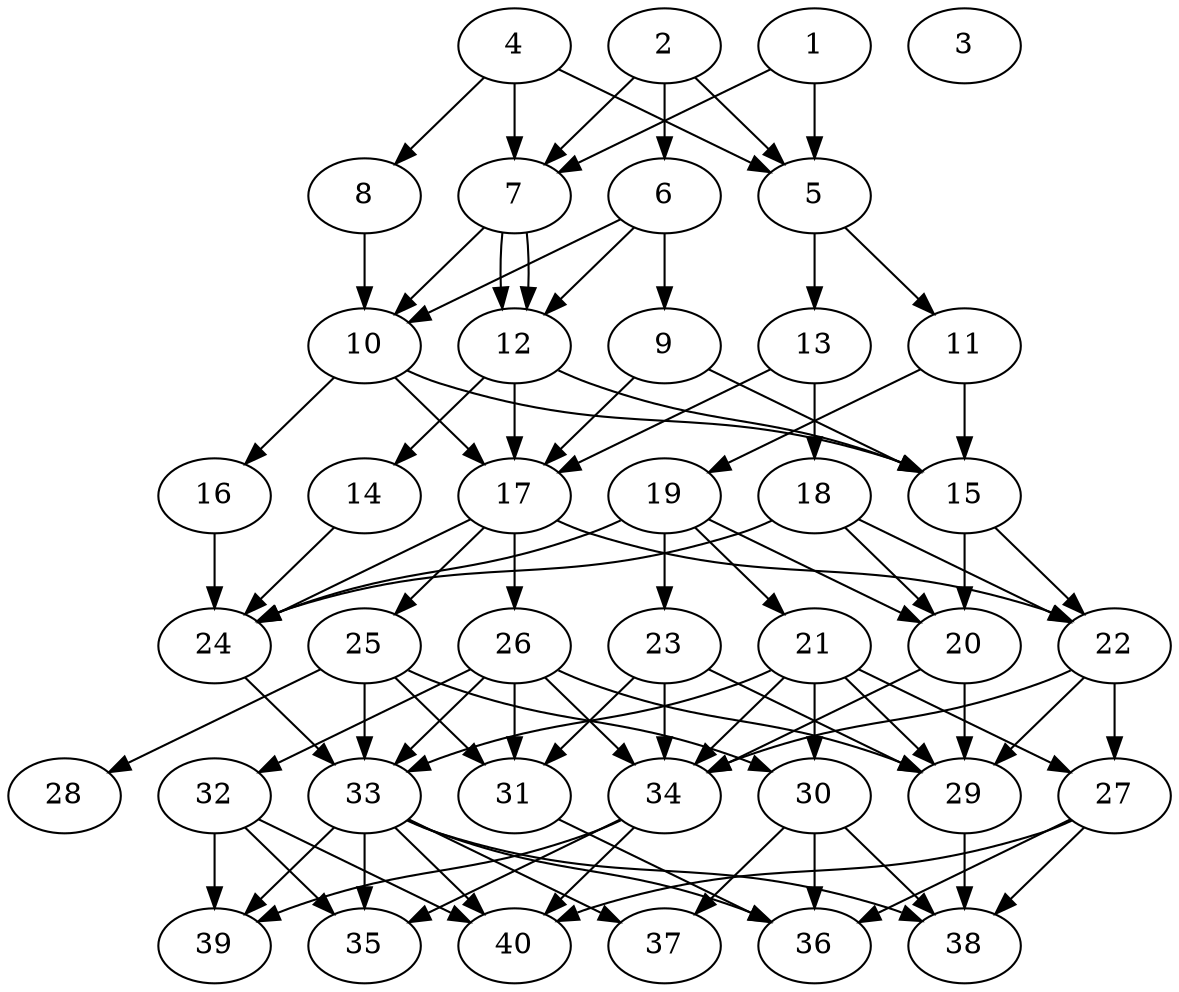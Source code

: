 // DAG automatically generated by daggen at Thu Oct  3 14:06:49 2019
// ./daggen --dot -n 40 --ccr 0.5 --fat 0.5 --regular 0.5 --density 0.7 --mindata 5242880 --maxdata 52428800 
digraph G {
  1 [size="100646912", alpha="0.10", expect_size="50323456"] 
  1 -> 5 [size ="50323456"]
  1 -> 7 [size ="50323456"]
  2 [size="26984448", alpha="0.05", expect_size="13492224"] 
  2 -> 5 [size ="13492224"]
  2 -> 6 [size ="13492224"]
  2 -> 7 [size ="13492224"]
  3 [size="72710144", alpha="0.07", expect_size="36355072"] 
  4 [size="94795776", alpha="0.04", expect_size="47397888"] 
  4 -> 5 [size ="47397888"]
  4 -> 7 [size ="47397888"]
  4 -> 8 [size ="47397888"]
  5 [size="40736768", alpha="0.01", expect_size="20368384"] 
  5 -> 11 [size ="20368384"]
  5 -> 13 [size ="20368384"]
  6 [size="20715520", alpha="0.03", expect_size="10357760"] 
  6 -> 9 [size ="10357760"]
  6 -> 10 [size ="10357760"]
  6 -> 12 [size ="10357760"]
  7 [size="14915584", alpha="0.05", expect_size="7457792"] 
  7 -> 10 [size ="7457792"]
  7 -> 12 [size ="7457792"]
  7 -> 12 [size ="7457792"]
  8 [size="89673728", alpha="0.19", expect_size="44836864"] 
  8 -> 10 [size ="44836864"]
  9 [size="19122176", alpha="0.06", expect_size="9561088"] 
  9 -> 15 [size ="9561088"]
  9 -> 17 [size ="9561088"]
  10 [size="68935680", alpha="0.04", expect_size="34467840"] 
  10 -> 15 [size ="34467840"]
  10 -> 16 [size ="34467840"]
  10 -> 17 [size ="34467840"]
  11 [size="48695296", alpha="0.01", expect_size="24347648"] 
  11 -> 15 [size ="24347648"]
  11 -> 19 [size ="24347648"]
  12 [size="96505856", alpha="0.17", expect_size="48252928"] 
  12 -> 14 [size ="48252928"]
  12 -> 15 [size ="48252928"]
  12 -> 17 [size ="48252928"]
  13 [size="24174592", alpha="0.00", expect_size="12087296"] 
  13 -> 17 [size ="12087296"]
  13 -> 18 [size ="12087296"]
  14 [size="56295424", alpha="0.18", expect_size="28147712"] 
  14 -> 24 [size ="28147712"]
  15 [size="74498048", alpha="0.00", expect_size="37249024"] 
  15 -> 20 [size ="37249024"]
  15 -> 22 [size ="37249024"]
  16 [size="80240640", alpha="0.12", expect_size="40120320"] 
  16 -> 24 [size ="40120320"]
  17 [size="96036864", alpha="0.20", expect_size="48018432"] 
  17 -> 22 [size ="48018432"]
  17 -> 24 [size ="48018432"]
  17 -> 25 [size ="48018432"]
  17 -> 26 [size ="48018432"]
  18 [size="23625728", alpha="0.06", expect_size="11812864"] 
  18 -> 20 [size ="11812864"]
  18 -> 22 [size ="11812864"]
  18 -> 24 [size ="11812864"]
  19 [size="17573888", alpha="0.15", expect_size="8786944"] 
  19 -> 20 [size ="8786944"]
  19 -> 21 [size ="8786944"]
  19 -> 23 [size ="8786944"]
  19 -> 24 [size ="8786944"]
  20 [size="45531136", alpha="0.18", expect_size="22765568"] 
  20 -> 29 [size ="22765568"]
  20 -> 34 [size ="22765568"]
  21 [size="64233472", alpha="0.00", expect_size="32116736"] 
  21 -> 27 [size ="32116736"]
  21 -> 29 [size ="32116736"]
  21 -> 30 [size ="32116736"]
  21 -> 33 [size ="32116736"]
  21 -> 34 [size ="32116736"]
  22 [size="69332992", alpha="0.06", expect_size="34666496"] 
  22 -> 27 [size ="34666496"]
  22 -> 29 [size ="34666496"]
  22 -> 34 [size ="34666496"]
  23 [size="56688640", alpha="0.05", expect_size="28344320"] 
  23 -> 29 [size ="28344320"]
  23 -> 31 [size ="28344320"]
  23 -> 34 [size ="28344320"]
  24 [size="57733120", alpha="0.02", expect_size="28866560"] 
  24 -> 33 [size ="28866560"]
  25 [size="48480256", alpha="0.05", expect_size="24240128"] 
  25 -> 28 [size ="24240128"]
  25 -> 30 [size ="24240128"]
  25 -> 31 [size ="24240128"]
  25 -> 33 [size ="24240128"]
  26 [size="49547264", alpha="0.10", expect_size="24773632"] 
  26 -> 29 [size ="24773632"]
  26 -> 31 [size ="24773632"]
  26 -> 32 [size ="24773632"]
  26 -> 33 [size ="24773632"]
  26 -> 34 [size ="24773632"]
  27 [size="104163328", alpha="0.17", expect_size="52081664"] 
  27 -> 36 [size ="52081664"]
  27 -> 38 [size ="52081664"]
  27 -> 40 [size ="52081664"]
  28 [size="103915520", alpha="0.20", expect_size="51957760"] 
  29 [size="35624960", alpha="0.05", expect_size="17812480"] 
  29 -> 38 [size ="17812480"]
  30 [size="104570880", alpha="0.02", expect_size="52285440"] 
  30 -> 36 [size ="52285440"]
  30 -> 37 [size ="52285440"]
  30 -> 38 [size ="52285440"]
  31 [size="94156800", alpha="0.08", expect_size="47078400"] 
  31 -> 36 [size ="47078400"]
  32 [size="94545920", alpha="0.11", expect_size="47272960"] 
  32 -> 35 [size ="47272960"]
  32 -> 39 [size ="47272960"]
  32 -> 40 [size ="47272960"]
  33 [size="27863040", alpha="0.18", expect_size="13931520"] 
  33 -> 35 [size ="13931520"]
  33 -> 36 [size ="13931520"]
  33 -> 37 [size ="13931520"]
  33 -> 38 [size ="13931520"]
  33 -> 39 [size ="13931520"]
  33 -> 40 [size ="13931520"]
  34 [size="50706432", alpha="0.14", expect_size="25353216"] 
  34 -> 35 [size ="25353216"]
  34 -> 39 [size ="25353216"]
  34 -> 40 [size ="25353216"]
  35 [size="58644480", alpha="0.04", expect_size="29322240"] 
  36 [size="81926144", alpha="0.09", expect_size="40963072"] 
  37 [size="36411392", alpha="0.12", expect_size="18205696"] 
  38 [size="20901888", alpha="0.17", expect_size="10450944"] 
  39 [size="20215808", alpha="0.04", expect_size="10107904"] 
  40 [size="42991616", alpha="0.19", expect_size="21495808"] 
}
